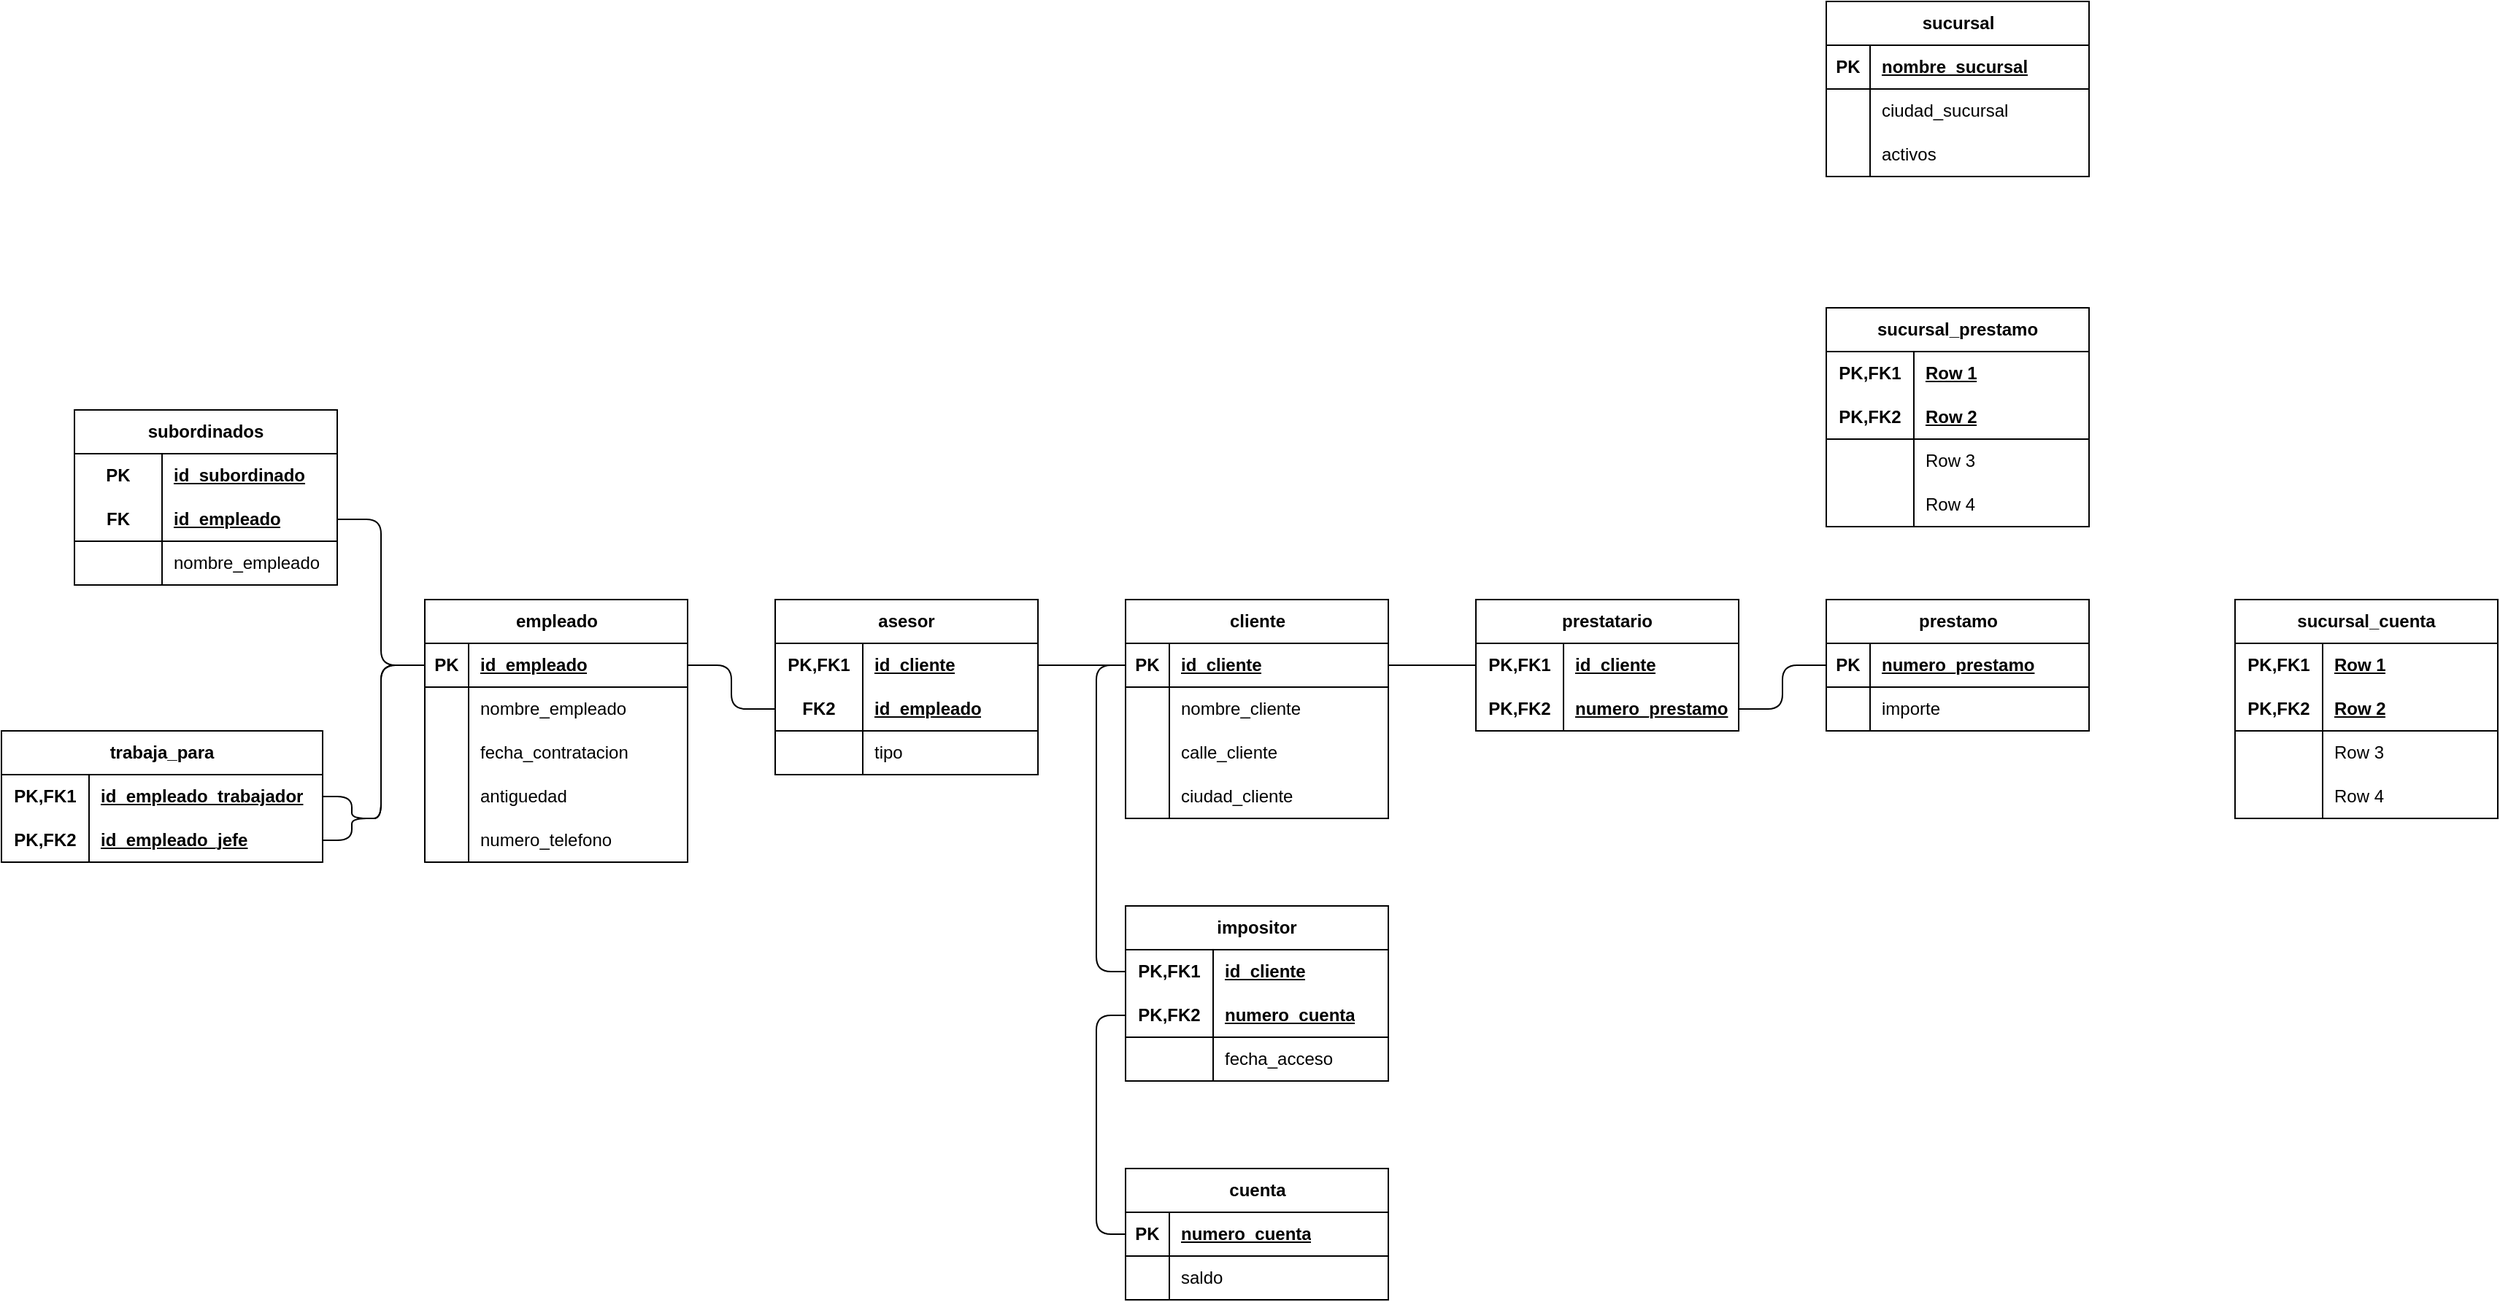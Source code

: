 <mxfile version="24.6.4" type="github">
  <diagram name="Page-1" id="PwkVuGm8XhXzM4n0Y1nv">
    <mxGraphModel dx="1780" dy="1644" grid="1" gridSize="10" guides="1" tooltips="1" connect="1" arrows="1" fold="1" page="1" pageScale="1" pageWidth="850" pageHeight="1100" math="0" shadow="0">
      <root>
        <mxCell id="0" />
        <mxCell id="1" parent="0" />
        <mxCell id="ovVoZ49HgOf7FlBFa15o-1" value="cliente" style="shape=table;startSize=30;container=1;collapsible=1;childLayout=tableLayout;fixedRows=1;rowLines=0;fontStyle=1;align=center;resizeLast=1;html=1;" vertex="1" parent="1">
          <mxGeometry x="170" y="200" width="180" height="150" as="geometry" />
        </mxCell>
        <mxCell id="ovVoZ49HgOf7FlBFa15o-2" value="" style="shape=tableRow;horizontal=0;startSize=0;swimlaneHead=0;swimlaneBody=0;fillColor=none;collapsible=0;dropTarget=0;points=[[0,0.5],[1,0.5]];portConstraint=eastwest;top=0;left=0;right=0;bottom=1;" vertex="1" parent="ovVoZ49HgOf7FlBFa15o-1">
          <mxGeometry y="30" width="180" height="30" as="geometry" />
        </mxCell>
        <mxCell id="ovVoZ49HgOf7FlBFa15o-3" value="PK" style="shape=partialRectangle;connectable=0;fillColor=none;top=0;left=0;bottom=0;right=0;fontStyle=1;overflow=hidden;whiteSpace=wrap;html=1;" vertex="1" parent="ovVoZ49HgOf7FlBFa15o-2">
          <mxGeometry width="30" height="30" as="geometry">
            <mxRectangle width="30" height="30" as="alternateBounds" />
          </mxGeometry>
        </mxCell>
        <mxCell id="ovVoZ49HgOf7FlBFa15o-4" value="id_cliente" style="shape=partialRectangle;connectable=0;fillColor=none;top=0;left=0;bottom=0;right=0;align=left;spacingLeft=6;fontStyle=5;overflow=hidden;whiteSpace=wrap;html=1;" vertex="1" parent="ovVoZ49HgOf7FlBFa15o-2">
          <mxGeometry x="30" width="150" height="30" as="geometry">
            <mxRectangle width="150" height="30" as="alternateBounds" />
          </mxGeometry>
        </mxCell>
        <mxCell id="ovVoZ49HgOf7FlBFa15o-5" value="" style="shape=tableRow;horizontal=0;startSize=0;swimlaneHead=0;swimlaneBody=0;fillColor=none;collapsible=0;dropTarget=0;points=[[0,0.5],[1,0.5]];portConstraint=eastwest;top=0;left=0;right=0;bottom=0;" vertex="1" parent="ovVoZ49HgOf7FlBFa15o-1">
          <mxGeometry y="60" width="180" height="30" as="geometry" />
        </mxCell>
        <mxCell id="ovVoZ49HgOf7FlBFa15o-6" value="" style="shape=partialRectangle;connectable=0;fillColor=none;top=0;left=0;bottom=0;right=0;editable=1;overflow=hidden;whiteSpace=wrap;html=1;" vertex="1" parent="ovVoZ49HgOf7FlBFa15o-5">
          <mxGeometry width="30" height="30" as="geometry">
            <mxRectangle width="30" height="30" as="alternateBounds" />
          </mxGeometry>
        </mxCell>
        <mxCell id="ovVoZ49HgOf7FlBFa15o-7" value="nombre_cliente" style="shape=partialRectangle;connectable=0;fillColor=none;top=0;left=0;bottom=0;right=0;align=left;spacingLeft=6;overflow=hidden;whiteSpace=wrap;html=1;" vertex="1" parent="ovVoZ49HgOf7FlBFa15o-5">
          <mxGeometry x="30" width="150" height="30" as="geometry">
            <mxRectangle width="150" height="30" as="alternateBounds" />
          </mxGeometry>
        </mxCell>
        <mxCell id="ovVoZ49HgOf7FlBFa15o-8" value="" style="shape=tableRow;horizontal=0;startSize=0;swimlaneHead=0;swimlaneBody=0;fillColor=none;collapsible=0;dropTarget=0;points=[[0,0.5],[1,0.5]];portConstraint=eastwest;top=0;left=0;right=0;bottom=0;" vertex="1" parent="ovVoZ49HgOf7FlBFa15o-1">
          <mxGeometry y="90" width="180" height="30" as="geometry" />
        </mxCell>
        <mxCell id="ovVoZ49HgOf7FlBFa15o-9" value="" style="shape=partialRectangle;connectable=0;fillColor=none;top=0;left=0;bottom=0;right=0;editable=1;overflow=hidden;whiteSpace=wrap;html=1;" vertex="1" parent="ovVoZ49HgOf7FlBFa15o-8">
          <mxGeometry width="30" height="30" as="geometry">
            <mxRectangle width="30" height="30" as="alternateBounds" />
          </mxGeometry>
        </mxCell>
        <mxCell id="ovVoZ49HgOf7FlBFa15o-10" value="calle_cliente" style="shape=partialRectangle;connectable=0;fillColor=none;top=0;left=0;bottom=0;right=0;align=left;spacingLeft=6;overflow=hidden;whiteSpace=wrap;html=1;" vertex="1" parent="ovVoZ49HgOf7FlBFa15o-8">
          <mxGeometry x="30" width="150" height="30" as="geometry">
            <mxRectangle width="150" height="30" as="alternateBounds" />
          </mxGeometry>
        </mxCell>
        <mxCell id="ovVoZ49HgOf7FlBFa15o-11" value="" style="shape=tableRow;horizontal=0;startSize=0;swimlaneHead=0;swimlaneBody=0;fillColor=none;collapsible=0;dropTarget=0;points=[[0,0.5],[1,0.5]];portConstraint=eastwest;top=0;left=0;right=0;bottom=0;" vertex="1" parent="ovVoZ49HgOf7FlBFa15o-1">
          <mxGeometry y="120" width="180" height="30" as="geometry" />
        </mxCell>
        <mxCell id="ovVoZ49HgOf7FlBFa15o-12" value="" style="shape=partialRectangle;connectable=0;fillColor=none;top=0;left=0;bottom=0;right=0;editable=1;overflow=hidden;whiteSpace=wrap;html=1;" vertex="1" parent="ovVoZ49HgOf7FlBFa15o-11">
          <mxGeometry width="30" height="30" as="geometry">
            <mxRectangle width="30" height="30" as="alternateBounds" />
          </mxGeometry>
        </mxCell>
        <mxCell id="ovVoZ49HgOf7FlBFa15o-13" value="ciudad_cliente" style="shape=partialRectangle;connectable=0;fillColor=none;top=0;left=0;bottom=0;right=0;align=left;spacingLeft=6;overflow=hidden;whiteSpace=wrap;html=1;" vertex="1" parent="ovVoZ49HgOf7FlBFa15o-11">
          <mxGeometry x="30" width="150" height="30" as="geometry">
            <mxRectangle width="150" height="30" as="alternateBounds" />
          </mxGeometry>
        </mxCell>
        <mxCell id="ovVoZ49HgOf7FlBFa15o-14" value="prestamo" style="shape=table;startSize=30;container=1;collapsible=1;childLayout=tableLayout;fixedRows=1;rowLines=0;fontStyle=1;align=center;resizeLast=1;html=1;" vertex="1" parent="1">
          <mxGeometry x="650" y="200" width="180" height="90" as="geometry" />
        </mxCell>
        <mxCell id="ovVoZ49HgOf7FlBFa15o-15" value="" style="shape=tableRow;horizontal=0;startSize=0;swimlaneHead=0;swimlaneBody=0;fillColor=none;collapsible=0;dropTarget=0;points=[[0,0.5],[1,0.5]];portConstraint=eastwest;top=0;left=0;right=0;bottom=1;" vertex="1" parent="ovVoZ49HgOf7FlBFa15o-14">
          <mxGeometry y="30" width="180" height="30" as="geometry" />
        </mxCell>
        <mxCell id="ovVoZ49HgOf7FlBFa15o-16" value="PK" style="shape=partialRectangle;connectable=0;fillColor=none;top=0;left=0;bottom=0;right=0;fontStyle=1;overflow=hidden;whiteSpace=wrap;html=1;" vertex="1" parent="ovVoZ49HgOf7FlBFa15o-15">
          <mxGeometry width="30" height="30" as="geometry">
            <mxRectangle width="30" height="30" as="alternateBounds" />
          </mxGeometry>
        </mxCell>
        <mxCell id="ovVoZ49HgOf7FlBFa15o-17" value="numero_prestamo" style="shape=partialRectangle;connectable=0;fillColor=none;top=0;left=0;bottom=0;right=0;align=left;spacingLeft=6;fontStyle=5;overflow=hidden;whiteSpace=wrap;html=1;" vertex="1" parent="ovVoZ49HgOf7FlBFa15o-15">
          <mxGeometry x="30" width="150" height="30" as="geometry">
            <mxRectangle width="150" height="30" as="alternateBounds" />
          </mxGeometry>
        </mxCell>
        <mxCell id="ovVoZ49HgOf7FlBFa15o-18" value="" style="shape=tableRow;horizontal=0;startSize=0;swimlaneHead=0;swimlaneBody=0;fillColor=none;collapsible=0;dropTarget=0;points=[[0,0.5],[1,0.5]];portConstraint=eastwest;top=0;left=0;right=0;bottom=0;" vertex="1" parent="ovVoZ49HgOf7FlBFa15o-14">
          <mxGeometry y="60" width="180" height="30" as="geometry" />
        </mxCell>
        <mxCell id="ovVoZ49HgOf7FlBFa15o-19" value="" style="shape=partialRectangle;connectable=0;fillColor=none;top=0;left=0;bottom=0;right=0;editable=1;overflow=hidden;whiteSpace=wrap;html=1;" vertex="1" parent="ovVoZ49HgOf7FlBFa15o-18">
          <mxGeometry width="30" height="30" as="geometry">
            <mxRectangle width="30" height="30" as="alternateBounds" />
          </mxGeometry>
        </mxCell>
        <mxCell id="ovVoZ49HgOf7FlBFa15o-20" value="importe" style="shape=partialRectangle;connectable=0;fillColor=none;top=0;left=0;bottom=0;right=0;align=left;spacingLeft=6;overflow=hidden;whiteSpace=wrap;html=1;" vertex="1" parent="ovVoZ49HgOf7FlBFa15o-18">
          <mxGeometry x="30" width="150" height="30" as="geometry">
            <mxRectangle width="150" height="30" as="alternateBounds" />
          </mxGeometry>
        </mxCell>
        <mxCell id="ovVoZ49HgOf7FlBFa15o-27" value="prestatario" style="shape=table;startSize=30;container=1;collapsible=1;childLayout=tableLayout;fixedRows=1;rowLines=0;fontStyle=1;align=center;resizeLast=1;html=1;whiteSpace=wrap;" vertex="1" parent="1">
          <mxGeometry x="410" y="200" width="180" height="90" as="geometry">
            <mxRectangle x="410" y="200" width="100" height="30" as="alternateBounds" />
          </mxGeometry>
        </mxCell>
        <mxCell id="ovVoZ49HgOf7FlBFa15o-28" value="" style="shape=tableRow;horizontal=0;startSize=0;swimlaneHead=0;swimlaneBody=0;fillColor=none;collapsible=0;dropTarget=0;points=[[0,0.5],[1,0.5]];portConstraint=eastwest;top=0;left=0;right=0;bottom=0;html=1;" vertex="1" parent="ovVoZ49HgOf7FlBFa15o-27">
          <mxGeometry y="30" width="180" height="30" as="geometry" />
        </mxCell>
        <mxCell id="ovVoZ49HgOf7FlBFa15o-29" value="PK,FK1" style="shape=partialRectangle;connectable=0;fillColor=none;top=0;left=0;bottom=0;right=0;fontStyle=1;overflow=hidden;html=1;whiteSpace=wrap;" vertex="1" parent="ovVoZ49HgOf7FlBFa15o-28">
          <mxGeometry width="60" height="30" as="geometry">
            <mxRectangle width="60" height="30" as="alternateBounds" />
          </mxGeometry>
        </mxCell>
        <mxCell id="ovVoZ49HgOf7FlBFa15o-30" value="id_cliente" style="shape=partialRectangle;connectable=0;fillColor=none;top=0;left=0;bottom=0;right=0;align=left;spacingLeft=6;fontStyle=5;overflow=hidden;html=1;whiteSpace=wrap;" vertex="1" parent="ovVoZ49HgOf7FlBFa15o-28">
          <mxGeometry x="60" width="120" height="30" as="geometry">
            <mxRectangle width="120" height="30" as="alternateBounds" />
          </mxGeometry>
        </mxCell>
        <mxCell id="ovVoZ49HgOf7FlBFa15o-31" value="" style="shape=tableRow;horizontal=0;startSize=0;swimlaneHead=0;swimlaneBody=0;fillColor=none;collapsible=0;dropTarget=0;points=[[0,0.5],[1,0.5]];portConstraint=eastwest;top=0;left=0;right=0;bottom=1;html=1;" vertex="1" parent="ovVoZ49HgOf7FlBFa15o-27">
          <mxGeometry y="60" width="180" height="30" as="geometry" />
        </mxCell>
        <mxCell id="ovVoZ49HgOf7FlBFa15o-32" value="PK,FK2" style="shape=partialRectangle;connectable=0;fillColor=none;top=0;left=0;bottom=0;right=0;fontStyle=1;overflow=hidden;html=1;whiteSpace=wrap;" vertex="1" parent="ovVoZ49HgOf7FlBFa15o-31">
          <mxGeometry width="60" height="30" as="geometry">
            <mxRectangle width="60" height="30" as="alternateBounds" />
          </mxGeometry>
        </mxCell>
        <mxCell id="ovVoZ49HgOf7FlBFa15o-33" value="numero_prestamo" style="shape=partialRectangle;connectable=0;fillColor=none;top=0;left=0;bottom=0;right=0;align=left;spacingLeft=6;fontStyle=5;overflow=hidden;html=1;whiteSpace=wrap;" vertex="1" parent="ovVoZ49HgOf7FlBFa15o-31">
          <mxGeometry x="60" width="120" height="30" as="geometry">
            <mxRectangle width="120" height="30" as="alternateBounds" />
          </mxGeometry>
        </mxCell>
        <mxCell id="ovVoZ49HgOf7FlBFa15o-53" value="asesor" style="shape=table;startSize=30;container=1;collapsible=1;childLayout=tableLayout;fixedRows=1;rowLines=0;fontStyle=1;align=center;resizeLast=1;html=1;whiteSpace=wrap;" vertex="1" parent="1">
          <mxGeometry x="-70" y="200" width="180" height="120" as="geometry">
            <mxRectangle x="-70" y="200" width="130" height="30" as="alternateBounds" />
          </mxGeometry>
        </mxCell>
        <mxCell id="ovVoZ49HgOf7FlBFa15o-54" value="" style="shape=tableRow;horizontal=0;startSize=0;swimlaneHead=0;swimlaneBody=0;fillColor=none;collapsible=0;dropTarget=0;points=[[0,0.5],[1,0.5]];portConstraint=eastwest;top=0;left=0;right=0;bottom=0;html=1;" vertex="1" parent="ovVoZ49HgOf7FlBFa15o-53">
          <mxGeometry y="30" width="180" height="30" as="geometry" />
        </mxCell>
        <mxCell id="ovVoZ49HgOf7FlBFa15o-55" value="PK,FK1" style="shape=partialRectangle;connectable=0;fillColor=none;top=0;left=0;bottom=0;right=0;fontStyle=1;overflow=hidden;html=1;whiteSpace=wrap;" vertex="1" parent="ovVoZ49HgOf7FlBFa15o-54">
          <mxGeometry width="60" height="30" as="geometry">
            <mxRectangle width="60" height="30" as="alternateBounds" />
          </mxGeometry>
        </mxCell>
        <mxCell id="ovVoZ49HgOf7FlBFa15o-56" value="id_cliente" style="shape=partialRectangle;connectable=0;fillColor=none;top=0;left=0;bottom=0;right=0;align=left;spacingLeft=6;fontStyle=5;overflow=hidden;html=1;whiteSpace=wrap;" vertex="1" parent="ovVoZ49HgOf7FlBFa15o-54">
          <mxGeometry x="60" width="120" height="30" as="geometry">
            <mxRectangle width="120" height="30" as="alternateBounds" />
          </mxGeometry>
        </mxCell>
        <mxCell id="ovVoZ49HgOf7FlBFa15o-57" value="" style="shape=tableRow;horizontal=0;startSize=0;swimlaneHead=0;swimlaneBody=0;fillColor=none;collapsible=0;dropTarget=0;points=[[0,0.5],[1,0.5]];portConstraint=eastwest;top=0;left=0;right=0;bottom=1;html=1;" vertex="1" parent="ovVoZ49HgOf7FlBFa15o-53">
          <mxGeometry y="60" width="180" height="30" as="geometry" />
        </mxCell>
        <mxCell id="ovVoZ49HgOf7FlBFa15o-58" value="FK2" style="shape=partialRectangle;connectable=0;fillColor=none;top=0;left=0;bottom=0;right=0;fontStyle=1;overflow=hidden;html=1;whiteSpace=wrap;" vertex="1" parent="ovVoZ49HgOf7FlBFa15o-57">
          <mxGeometry width="60" height="30" as="geometry">
            <mxRectangle width="60" height="30" as="alternateBounds" />
          </mxGeometry>
        </mxCell>
        <mxCell id="ovVoZ49HgOf7FlBFa15o-59" value="id_empleado" style="shape=partialRectangle;connectable=0;fillColor=none;top=0;left=0;bottom=0;right=0;align=left;spacingLeft=6;fontStyle=5;overflow=hidden;html=1;whiteSpace=wrap;" vertex="1" parent="ovVoZ49HgOf7FlBFa15o-57">
          <mxGeometry x="60" width="120" height="30" as="geometry">
            <mxRectangle width="120" height="30" as="alternateBounds" />
          </mxGeometry>
        </mxCell>
        <mxCell id="ovVoZ49HgOf7FlBFa15o-60" value="" style="shape=tableRow;horizontal=0;startSize=0;swimlaneHead=0;swimlaneBody=0;fillColor=none;collapsible=0;dropTarget=0;points=[[0,0.5],[1,0.5]];portConstraint=eastwest;top=0;left=0;right=0;bottom=0;html=1;" vertex="1" parent="ovVoZ49HgOf7FlBFa15o-53">
          <mxGeometry y="90" width="180" height="30" as="geometry" />
        </mxCell>
        <mxCell id="ovVoZ49HgOf7FlBFa15o-61" value="" style="shape=partialRectangle;connectable=0;fillColor=none;top=0;left=0;bottom=0;right=0;editable=1;overflow=hidden;html=1;whiteSpace=wrap;" vertex="1" parent="ovVoZ49HgOf7FlBFa15o-60">
          <mxGeometry width="60" height="30" as="geometry">
            <mxRectangle width="60" height="30" as="alternateBounds" />
          </mxGeometry>
        </mxCell>
        <mxCell id="ovVoZ49HgOf7FlBFa15o-62" value="tipo" style="shape=partialRectangle;connectable=0;fillColor=none;top=0;left=0;bottom=0;right=0;align=left;spacingLeft=6;overflow=hidden;html=1;whiteSpace=wrap;" vertex="1" parent="ovVoZ49HgOf7FlBFa15o-60">
          <mxGeometry x="60" width="120" height="30" as="geometry">
            <mxRectangle width="120" height="30" as="alternateBounds" />
          </mxGeometry>
        </mxCell>
        <mxCell id="ovVoZ49HgOf7FlBFa15o-66" value="empleado" style="shape=table;startSize=30;container=1;collapsible=1;childLayout=tableLayout;fixedRows=1;rowLines=0;fontStyle=1;align=center;resizeLast=1;html=1;" vertex="1" parent="1">
          <mxGeometry x="-310" y="200" width="180" height="180" as="geometry" />
        </mxCell>
        <mxCell id="ovVoZ49HgOf7FlBFa15o-67" value="" style="shape=tableRow;horizontal=0;startSize=0;swimlaneHead=0;swimlaneBody=0;fillColor=none;collapsible=0;dropTarget=0;points=[[0,0.5],[1,0.5]];portConstraint=eastwest;top=0;left=0;right=0;bottom=1;" vertex="1" parent="ovVoZ49HgOf7FlBFa15o-66">
          <mxGeometry y="30" width="180" height="30" as="geometry" />
        </mxCell>
        <mxCell id="ovVoZ49HgOf7FlBFa15o-68" value="PK" style="shape=partialRectangle;connectable=0;fillColor=none;top=0;left=0;bottom=0;right=0;fontStyle=1;overflow=hidden;whiteSpace=wrap;html=1;" vertex="1" parent="ovVoZ49HgOf7FlBFa15o-67">
          <mxGeometry width="30" height="30" as="geometry">
            <mxRectangle width="30" height="30" as="alternateBounds" />
          </mxGeometry>
        </mxCell>
        <mxCell id="ovVoZ49HgOf7FlBFa15o-69" value="id_empleado" style="shape=partialRectangle;connectable=0;fillColor=none;top=0;left=0;bottom=0;right=0;align=left;spacingLeft=6;fontStyle=5;overflow=hidden;whiteSpace=wrap;html=1;" vertex="1" parent="ovVoZ49HgOf7FlBFa15o-67">
          <mxGeometry x="30" width="150" height="30" as="geometry">
            <mxRectangle width="150" height="30" as="alternateBounds" />
          </mxGeometry>
        </mxCell>
        <mxCell id="ovVoZ49HgOf7FlBFa15o-70" value="" style="shape=tableRow;horizontal=0;startSize=0;swimlaneHead=0;swimlaneBody=0;fillColor=none;collapsible=0;dropTarget=0;points=[[0,0.5],[1,0.5]];portConstraint=eastwest;top=0;left=0;right=0;bottom=0;" vertex="1" parent="ovVoZ49HgOf7FlBFa15o-66">
          <mxGeometry y="60" width="180" height="30" as="geometry" />
        </mxCell>
        <mxCell id="ovVoZ49HgOf7FlBFa15o-71" value="" style="shape=partialRectangle;connectable=0;fillColor=none;top=0;left=0;bottom=0;right=0;editable=1;overflow=hidden;whiteSpace=wrap;html=1;" vertex="1" parent="ovVoZ49HgOf7FlBFa15o-70">
          <mxGeometry width="30" height="30" as="geometry">
            <mxRectangle width="30" height="30" as="alternateBounds" />
          </mxGeometry>
        </mxCell>
        <mxCell id="ovVoZ49HgOf7FlBFa15o-72" value="nombre_empleado" style="shape=partialRectangle;connectable=0;fillColor=none;top=0;left=0;bottom=0;right=0;align=left;spacingLeft=6;overflow=hidden;whiteSpace=wrap;html=1;" vertex="1" parent="ovVoZ49HgOf7FlBFa15o-70">
          <mxGeometry x="30" width="150" height="30" as="geometry">
            <mxRectangle width="150" height="30" as="alternateBounds" />
          </mxGeometry>
        </mxCell>
        <mxCell id="ovVoZ49HgOf7FlBFa15o-73" value="" style="shape=tableRow;horizontal=0;startSize=0;swimlaneHead=0;swimlaneBody=0;fillColor=none;collapsible=0;dropTarget=0;points=[[0,0.5],[1,0.5]];portConstraint=eastwest;top=0;left=0;right=0;bottom=0;" vertex="1" parent="ovVoZ49HgOf7FlBFa15o-66">
          <mxGeometry y="90" width="180" height="30" as="geometry" />
        </mxCell>
        <mxCell id="ovVoZ49HgOf7FlBFa15o-74" value="" style="shape=partialRectangle;connectable=0;fillColor=none;top=0;left=0;bottom=0;right=0;editable=1;overflow=hidden;whiteSpace=wrap;html=1;" vertex="1" parent="ovVoZ49HgOf7FlBFa15o-73">
          <mxGeometry width="30" height="30" as="geometry">
            <mxRectangle width="30" height="30" as="alternateBounds" />
          </mxGeometry>
        </mxCell>
        <mxCell id="ovVoZ49HgOf7FlBFa15o-75" value="fecha_contratacion" style="shape=partialRectangle;connectable=0;fillColor=none;top=0;left=0;bottom=0;right=0;align=left;spacingLeft=6;overflow=hidden;whiteSpace=wrap;html=1;" vertex="1" parent="ovVoZ49HgOf7FlBFa15o-73">
          <mxGeometry x="30" width="150" height="30" as="geometry">
            <mxRectangle width="150" height="30" as="alternateBounds" />
          </mxGeometry>
        </mxCell>
        <mxCell id="ovVoZ49HgOf7FlBFa15o-76" value="" style="shape=tableRow;horizontal=0;startSize=0;swimlaneHead=0;swimlaneBody=0;fillColor=none;collapsible=0;dropTarget=0;points=[[0,0.5],[1,0.5]];portConstraint=eastwest;top=0;left=0;right=0;bottom=0;" vertex="1" parent="ovVoZ49HgOf7FlBFa15o-66">
          <mxGeometry y="120" width="180" height="30" as="geometry" />
        </mxCell>
        <mxCell id="ovVoZ49HgOf7FlBFa15o-77" value="" style="shape=partialRectangle;connectable=0;fillColor=none;top=0;left=0;bottom=0;right=0;editable=1;overflow=hidden;whiteSpace=wrap;html=1;" vertex="1" parent="ovVoZ49HgOf7FlBFa15o-76">
          <mxGeometry width="30" height="30" as="geometry">
            <mxRectangle width="30" height="30" as="alternateBounds" />
          </mxGeometry>
        </mxCell>
        <mxCell id="ovVoZ49HgOf7FlBFa15o-78" value="antiguedad" style="shape=partialRectangle;connectable=0;fillColor=none;top=0;left=0;bottom=0;right=0;align=left;spacingLeft=6;overflow=hidden;whiteSpace=wrap;html=1;" vertex="1" parent="ovVoZ49HgOf7FlBFa15o-76">
          <mxGeometry x="30" width="150" height="30" as="geometry">
            <mxRectangle width="150" height="30" as="alternateBounds" />
          </mxGeometry>
        </mxCell>
        <mxCell id="ovVoZ49HgOf7FlBFa15o-225" value="" style="shape=tableRow;horizontal=0;startSize=0;swimlaneHead=0;swimlaneBody=0;fillColor=none;collapsible=0;dropTarget=0;points=[[0,0.5],[1,0.5]];portConstraint=eastwest;top=0;left=0;right=0;bottom=0;" vertex="1" parent="ovVoZ49HgOf7FlBFa15o-66">
          <mxGeometry y="150" width="180" height="30" as="geometry" />
        </mxCell>
        <mxCell id="ovVoZ49HgOf7FlBFa15o-226" value="" style="shape=partialRectangle;connectable=0;fillColor=none;top=0;left=0;bottom=0;right=0;editable=1;overflow=hidden;whiteSpace=wrap;html=1;" vertex="1" parent="ovVoZ49HgOf7FlBFa15o-225">
          <mxGeometry width="30" height="30" as="geometry">
            <mxRectangle width="30" height="30" as="alternateBounds" />
          </mxGeometry>
        </mxCell>
        <mxCell id="ovVoZ49HgOf7FlBFa15o-227" value="numero_telefono" style="shape=partialRectangle;connectable=0;fillColor=none;top=0;left=0;bottom=0;right=0;align=left;spacingLeft=6;overflow=hidden;whiteSpace=wrap;html=1;" vertex="1" parent="ovVoZ49HgOf7FlBFa15o-225">
          <mxGeometry x="30" width="150" height="30" as="geometry">
            <mxRectangle width="150" height="30" as="alternateBounds" />
          </mxGeometry>
        </mxCell>
        <mxCell id="ovVoZ49HgOf7FlBFa15o-79" value="impositor" style="shape=table;startSize=30;container=1;collapsible=1;childLayout=tableLayout;fixedRows=1;rowLines=0;fontStyle=1;align=center;resizeLast=1;html=1;whiteSpace=wrap;" vertex="1" parent="1">
          <mxGeometry x="170" y="410" width="180" height="120" as="geometry">
            <mxRectangle x="170" y="410" width="90" height="30" as="alternateBounds" />
          </mxGeometry>
        </mxCell>
        <mxCell id="ovVoZ49HgOf7FlBFa15o-80" value="" style="shape=tableRow;horizontal=0;startSize=0;swimlaneHead=0;swimlaneBody=0;fillColor=none;collapsible=0;dropTarget=0;points=[[0,0.5],[1,0.5]];portConstraint=eastwest;top=0;left=0;right=0;bottom=0;html=1;" vertex="1" parent="ovVoZ49HgOf7FlBFa15o-79">
          <mxGeometry y="30" width="180" height="30" as="geometry" />
        </mxCell>
        <mxCell id="ovVoZ49HgOf7FlBFa15o-81" value="PK,FK1" style="shape=partialRectangle;connectable=0;fillColor=none;top=0;left=0;bottom=0;right=0;fontStyle=1;overflow=hidden;html=1;whiteSpace=wrap;" vertex="1" parent="ovVoZ49HgOf7FlBFa15o-80">
          <mxGeometry width="60" height="30" as="geometry">
            <mxRectangle width="60" height="30" as="alternateBounds" />
          </mxGeometry>
        </mxCell>
        <mxCell id="ovVoZ49HgOf7FlBFa15o-82" value="id_cliente" style="shape=partialRectangle;connectable=0;fillColor=none;top=0;left=0;bottom=0;right=0;align=left;spacingLeft=6;fontStyle=5;overflow=hidden;html=1;whiteSpace=wrap;" vertex="1" parent="ovVoZ49HgOf7FlBFa15o-80">
          <mxGeometry x="60" width="120" height="30" as="geometry">
            <mxRectangle width="120" height="30" as="alternateBounds" />
          </mxGeometry>
        </mxCell>
        <mxCell id="ovVoZ49HgOf7FlBFa15o-83" value="" style="shape=tableRow;horizontal=0;startSize=0;swimlaneHead=0;swimlaneBody=0;fillColor=none;collapsible=0;dropTarget=0;points=[[0,0.5],[1,0.5]];portConstraint=eastwest;top=0;left=0;right=0;bottom=1;html=1;" vertex="1" parent="ovVoZ49HgOf7FlBFa15o-79">
          <mxGeometry y="60" width="180" height="30" as="geometry" />
        </mxCell>
        <mxCell id="ovVoZ49HgOf7FlBFa15o-84" value="PK,FK2" style="shape=partialRectangle;connectable=0;fillColor=none;top=0;left=0;bottom=0;right=0;fontStyle=1;overflow=hidden;html=1;whiteSpace=wrap;" vertex="1" parent="ovVoZ49HgOf7FlBFa15o-83">
          <mxGeometry width="60" height="30" as="geometry">
            <mxRectangle width="60" height="30" as="alternateBounds" />
          </mxGeometry>
        </mxCell>
        <mxCell id="ovVoZ49HgOf7FlBFa15o-85" value="numero_cuenta" style="shape=partialRectangle;connectable=0;fillColor=none;top=0;left=0;bottom=0;right=0;align=left;spacingLeft=6;fontStyle=5;overflow=hidden;html=1;whiteSpace=wrap;" vertex="1" parent="ovVoZ49HgOf7FlBFa15o-83">
          <mxGeometry x="60" width="120" height="30" as="geometry">
            <mxRectangle width="120" height="30" as="alternateBounds" />
          </mxGeometry>
        </mxCell>
        <mxCell id="ovVoZ49HgOf7FlBFa15o-86" value="" style="shape=tableRow;horizontal=0;startSize=0;swimlaneHead=0;swimlaneBody=0;fillColor=none;collapsible=0;dropTarget=0;points=[[0,0.5],[1,0.5]];portConstraint=eastwest;top=0;left=0;right=0;bottom=0;html=1;" vertex="1" parent="ovVoZ49HgOf7FlBFa15o-79">
          <mxGeometry y="90" width="180" height="30" as="geometry" />
        </mxCell>
        <mxCell id="ovVoZ49HgOf7FlBFa15o-87" value="" style="shape=partialRectangle;connectable=0;fillColor=none;top=0;left=0;bottom=0;right=0;editable=1;overflow=hidden;html=1;whiteSpace=wrap;" vertex="1" parent="ovVoZ49HgOf7FlBFa15o-86">
          <mxGeometry width="60" height="30" as="geometry">
            <mxRectangle width="60" height="30" as="alternateBounds" />
          </mxGeometry>
        </mxCell>
        <mxCell id="ovVoZ49HgOf7FlBFa15o-88" value="fecha_acceso" style="shape=partialRectangle;connectable=0;fillColor=none;top=0;left=0;bottom=0;right=0;align=left;spacingLeft=6;overflow=hidden;html=1;whiteSpace=wrap;" vertex="1" parent="ovVoZ49HgOf7FlBFa15o-86">
          <mxGeometry x="60" width="120" height="30" as="geometry">
            <mxRectangle width="120" height="30" as="alternateBounds" />
          </mxGeometry>
        </mxCell>
        <mxCell id="ovVoZ49HgOf7FlBFa15o-92" value="cuenta" style="shape=table;startSize=30;container=1;collapsible=1;childLayout=tableLayout;fixedRows=1;rowLines=0;fontStyle=1;align=center;resizeLast=1;html=1;" vertex="1" parent="1">
          <mxGeometry x="170" y="590" width="180" height="90" as="geometry" />
        </mxCell>
        <mxCell id="ovVoZ49HgOf7FlBFa15o-93" value="" style="shape=tableRow;horizontal=0;startSize=0;swimlaneHead=0;swimlaneBody=0;fillColor=none;collapsible=0;dropTarget=0;points=[[0,0.5],[1,0.5]];portConstraint=eastwest;top=0;left=0;right=0;bottom=1;" vertex="1" parent="ovVoZ49HgOf7FlBFa15o-92">
          <mxGeometry y="30" width="180" height="30" as="geometry" />
        </mxCell>
        <mxCell id="ovVoZ49HgOf7FlBFa15o-94" value="PK" style="shape=partialRectangle;connectable=0;fillColor=none;top=0;left=0;bottom=0;right=0;fontStyle=1;overflow=hidden;whiteSpace=wrap;html=1;" vertex="1" parent="ovVoZ49HgOf7FlBFa15o-93">
          <mxGeometry width="30" height="30" as="geometry">
            <mxRectangle width="30" height="30" as="alternateBounds" />
          </mxGeometry>
        </mxCell>
        <mxCell id="ovVoZ49HgOf7FlBFa15o-95" value="numero_cuenta" style="shape=partialRectangle;connectable=0;fillColor=none;top=0;left=0;bottom=0;right=0;align=left;spacingLeft=6;fontStyle=5;overflow=hidden;whiteSpace=wrap;html=1;" vertex="1" parent="ovVoZ49HgOf7FlBFa15o-93">
          <mxGeometry x="30" width="150" height="30" as="geometry">
            <mxRectangle width="150" height="30" as="alternateBounds" />
          </mxGeometry>
        </mxCell>
        <mxCell id="ovVoZ49HgOf7FlBFa15o-96" value="" style="shape=tableRow;horizontal=0;startSize=0;swimlaneHead=0;swimlaneBody=0;fillColor=none;collapsible=0;dropTarget=0;points=[[0,0.5],[1,0.5]];portConstraint=eastwest;top=0;left=0;right=0;bottom=0;" vertex="1" parent="ovVoZ49HgOf7FlBFa15o-92">
          <mxGeometry y="60" width="180" height="30" as="geometry" />
        </mxCell>
        <mxCell id="ovVoZ49HgOf7FlBFa15o-97" value="" style="shape=partialRectangle;connectable=0;fillColor=none;top=0;left=0;bottom=0;right=0;editable=1;overflow=hidden;whiteSpace=wrap;html=1;" vertex="1" parent="ovVoZ49HgOf7FlBFa15o-96">
          <mxGeometry width="30" height="30" as="geometry">
            <mxRectangle width="30" height="30" as="alternateBounds" />
          </mxGeometry>
        </mxCell>
        <mxCell id="ovVoZ49HgOf7FlBFa15o-98" value="saldo" style="shape=partialRectangle;connectable=0;fillColor=none;top=0;left=0;bottom=0;right=0;align=left;spacingLeft=6;overflow=hidden;whiteSpace=wrap;html=1;" vertex="1" parent="ovVoZ49HgOf7FlBFa15o-96">
          <mxGeometry x="30" width="150" height="30" as="geometry">
            <mxRectangle width="150" height="30" as="alternateBounds" />
          </mxGeometry>
        </mxCell>
        <mxCell id="ovVoZ49HgOf7FlBFa15o-105" value="sucursal" style="shape=table;startSize=30;container=1;collapsible=1;childLayout=tableLayout;fixedRows=1;rowLines=0;fontStyle=1;align=center;resizeLast=1;html=1;" vertex="1" parent="1">
          <mxGeometry x="650" y="-210" width="180" height="120" as="geometry" />
        </mxCell>
        <mxCell id="ovVoZ49HgOf7FlBFa15o-106" value="" style="shape=tableRow;horizontal=0;startSize=0;swimlaneHead=0;swimlaneBody=0;fillColor=none;collapsible=0;dropTarget=0;points=[[0,0.5],[1,0.5]];portConstraint=eastwest;top=0;left=0;right=0;bottom=1;" vertex="1" parent="ovVoZ49HgOf7FlBFa15o-105">
          <mxGeometry y="30" width="180" height="30" as="geometry" />
        </mxCell>
        <mxCell id="ovVoZ49HgOf7FlBFa15o-107" value="PK" style="shape=partialRectangle;connectable=0;fillColor=none;top=0;left=0;bottom=0;right=0;fontStyle=1;overflow=hidden;whiteSpace=wrap;html=1;" vertex="1" parent="ovVoZ49HgOf7FlBFa15o-106">
          <mxGeometry width="30" height="30" as="geometry">
            <mxRectangle width="30" height="30" as="alternateBounds" />
          </mxGeometry>
        </mxCell>
        <mxCell id="ovVoZ49HgOf7FlBFa15o-108" value="nombre_sucursal" style="shape=partialRectangle;connectable=0;fillColor=none;top=0;left=0;bottom=0;right=0;align=left;spacingLeft=6;fontStyle=5;overflow=hidden;whiteSpace=wrap;html=1;" vertex="1" parent="ovVoZ49HgOf7FlBFa15o-106">
          <mxGeometry x="30" width="150" height="30" as="geometry">
            <mxRectangle width="150" height="30" as="alternateBounds" />
          </mxGeometry>
        </mxCell>
        <mxCell id="ovVoZ49HgOf7FlBFa15o-109" value="" style="shape=tableRow;horizontal=0;startSize=0;swimlaneHead=0;swimlaneBody=0;fillColor=none;collapsible=0;dropTarget=0;points=[[0,0.5],[1,0.5]];portConstraint=eastwest;top=0;left=0;right=0;bottom=0;" vertex="1" parent="ovVoZ49HgOf7FlBFa15o-105">
          <mxGeometry y="60" width="180" height="30" as="geometry" />
        </mxCell>
        <mxCell id="ovVoZ49HgOf7FlBFa15o-110" value="" style="shape=partialRectangle;connectable=0;fillColor=none;top=0;left=0;bottom=0;right=0;editable=1;overflow=hidden;whiteSpace=wrap;html=1;" vertex="1" parent="ovVoZ49HgOf7FlBFa15o-109">
          <mxGeometry width="30" height="30" as="geometry">
            <mxRectangle width="30" height="30" as="alternateBounds" />
          </mxGeometry>
        </mxCell>
        <mxCell id="ovVoZ49HgOf7FlBFa15o-111" value="ciudad_sucursal" style="shape=partialRectangle;connectable=0;fillColor=none;top=0;left=0;bottom=0;right=0;align=left;spacingLeft=6;overflow=hidden;whiteSpace=wrap;html=1;" vertex="1" parent="ovVoZ49HgOf7FlBFa15o-109">
          <mxGeometry x="30" width="150" height="30" as="geometry">
            <mxRectangle width="150" height="30" as="alternateBounds" />
          </mxGeometry>
        </mxCell>
        <mxCell id="ovVoZ49HgOf7FlBFa15o-112" value="" style="shape=tableRow;horizontal=0;startSize=0;swimlaneHead=0;swimlaneBody=0;fillColor=none;collapsible=0;dropTarget=0;points=[[0,0.5],[1,0.5]];portConstraint=eastwest;top=0;left=0;right=0;bottom=0;" vertex="1" parent="ovVoZ49HgOf7FlBFa15o-105">
          <mxGeometry y="90" width="180" height="30" as="geometry" />
        </mxCell>
        <mxCell id="ovVoZ49HgOf7FlBFa15o-113" value="" style="shape=partialRectangle;connectable=0;fillColor=none;top=0;left=0;bottom=0;right=0;editable=1;overflow=hidden;whiteSpace=wrap;html=1;" vertex="1" parent="ovVoZ49HgOf7FlBFa15o-112">
          <mxGeometry width="30" height="30" as="geometry">
            <mxRectangle width="30" height="30" as="alternateBounds" />
          </mxGeometry>
        </mxCell>
        <mxCell id="ovVoZ49HgOf7FlBFa15o-114" value="activos" style="shape=partialRectangle;connectable=0;fillColor=none;top=0;left=0;bottom=0;right=0;align=left;spacingLeft=6;overflow=hidden;whiteSpace=wrap;html=1;" vertex="1" parent="ovVoZ49HgOf7FlBFa15o-112">
          <mxGeometry x="30" width="150" height="30" as="geometry">
            <mxRectangle width="150" height="30" as="alternateBounds" />
          </mxGeometry>
        </mxCell>
        <mxCell id="ovVoZ49HgOf7FlBFa15o-118" value="sucursal_prestamo" style="shape=table;startSize=30;container=1;collapsible=1;childLayout=tableLayout;fixedRows=1;rowLines=0;fontStyle=1;align=center;resizeLast=1;html=1;whiteSpace=wrap;" vertex="1" parent="1">
          <mxGeometry x="650" width="180" height="150" as="geometry">
            <mxRectangle x="650" width="140" height="30" as="alternateBounds" />
          </mxGeometry>
        </mxCell>
        <mxCell id="ovVoZ49HgOf7FlBFa15o-119" value="" style="shape=tableRow;horizontal=0;startSize=0;swimlaneHead=0;swimlaneBody=0;fillColor=none;collapsible=0;dropTarget=0;points=[[0,0.5],[1,0.5]];portConstraint=eastwest;top=0;left=0;right=0;bottom=0;html=1;" vertex="1" parent="ovVoZ49HgOf7FlBFa15o-118">
          <mxGeometry y="30" width="180" height="30" as="geometry" />
        </mxCell>
        <mxCell id="ovVoZ49HgOf7FlBFa15o-120" value="PK,FK1" style="shape=partialRectangle;connectable=0;fillColor=none;top=0;left=0;bottom=0;right=0;fontStyle=1;overflow=hidden;html=1;whiteSpace=wrap;" vertex="1" parent="ovVoZ49HgOf7FlBFa15o-119">
          <mxGeometry width="60" height="30" as="geometry">
            <mxRectangle width="60" height="30" as="alternateBounds" />
          </mxGeometry>
        </mxCell>
        <mxCell id="ovVoZ49HgOf7FlBFa15o-121" value="Row 1" style="shape=partialRectangle;connectable=0;fillColor=none;top=0;left=0;bottom=0;right=0;align=left;spacingLeft=6;fontStyle=5;overflow=hidden;html=1;whiteSpace=wrap;" vertex="1" parent="ovVoZ49HgOf7FlBFa15o-119">
          <mxGeometry x="60" width="120" height="30" as="geometry">
            <mxRectangle width="120" height="30" as="alternateBounds" />
          </mxGeometry>
        </mxCell>
        <mxCell id="ovVoZ49HgOf7FlBFa15o-122" value="" style="shape=tableRow;horizontal=0;startSize=0;swimlaneHead=0;swimlaneBody=0;fillColor=none;collapsible=0;dropTarget=0;points=[[0,0.5],[1,0.5]];portConstraint=eastwest;top=0;left=0;right=0;bottom=1;html=1;" vertex="1" parent="ovVoZ49HgOf7FlBFa15o-118">
          <mxGeometry y="60" width="180" height="30" as="geometry" />
        </mxCell>
        <mxCell id="ovVoZ49HgOf7FlBFa15o-123" value="PK,FK2" style="shape=partialRectangle;connectable=0;fillColor=none;top=0;left=0;bottom=0;right=0;fontStyle=1;overflow=hidden;html=1;whiteSpace=wrap;" vertex="1" parent="ovVoZ49HgOf7FlBFa15o-122">
          <mxGeometry width="60" height="30" as="geometry">
            <mxRectangle width="60" height="30" as="alternateBounds" />
          </mxGeometry>
        </mxCell>
        <mxCell id="ovVoZ49HgOf7FlBFa15o-124" value="Row 2" style="shape=partialRectangle;connectable=0;fillColor=none;top=0;left=0;bottom=0;right=0;align=left;spacingLeft=6;fontStyle=5;overflow=hidden;html=1;whiteSpace=wrap;" vertex="1" parent="ovVoZ49HgOf7FlBFa15o-122">
          <mxGeometry x="60" width="120" height="30" as="geometry">
            <mxRectangle width="120" height="30" as="alternateBounds" />
          </mxGeometry>
        </mxCell>
        <mxCell id="ovVoZ49HgOf7FlBFa15o-125" value="" style="shape=tableRow;horizontal=0;startSize=0;swimlaneHead=0;swimlaneBody=0;fillColor=none;collapsible=0;dropTarget=0;points=[[0,0.5],[1,0.5]];portConstraint=eastwest;top=0;left=0;right=0;bottom=0;html=1;" vertex="1" parent="ovVoZ49HgOf7FlBFa15o-118">
          <mxGeometry y="90" width="180" height="30" as="geometry" />
        </mxCell>
        <mxCell id="ovVoZ49HgOf7FlBFa15o-126" value="" style="shape=partialRectangle;connectable=0;fillColor=none;top=0;left=0;bottom=0;right=0;editable=1;overflow=hidden;html=1;whiteSpace=wrap;" vertex="1" parent="ovVoZ49HgOf7FlBFa15o-125">
          <mxGeometry width="60" height="30" as="geometry">
            <mxRectangle width="60" height="30" as="alternateBounds" />
          </mxGeometry>
        </mxCell>
        <mxCell id="ovVoZ49HgOf7FlBFa15o-127" value="Row 3" style="shape=partialRectangle;connectable=0;fillColor=none;top=0;left=0;bottom=0;right=0;align=left;spacingLeft=6;overflow=hidden;html=1;whiteSpace=wrap;" vertex="1" parent="ovVoZ49HgOf7FlBFa15o-125">
          <mxGeometry x="60" width="120" height="30" as="geometry">
            <mxRectangle width="120" height="30" as="alternateBounds" />
          </mxGeometry>
        </mxCell>
        <mxCell id="ovVoZ49HgOf7FlBFa15o-128" value="" style="shape=tableRow;horizontal=0;startSize=0;swimlaneHead=0;swimlaneBody=0;fillColor=none;collapsible=0;dropTarget=0;points=[[0,0.5],[1,0.5]];portConstraint=eastwest;top=0;left=0;right=0;bottom=0;html=1;" vertex="1" parent="ovVoZ49HgOf7FlBFa15o-118">
          <mxGeometry y="120" width="180" height="30" as="geometry" />
        </mxCell>
        <mxCell id="ovVoZ49HgOf7FlBFa15o-129" value="" style="shape=partialRectangle;connectable=0;fillColor=none;top=0;left=0;bottom=0;right=0;editable=1;overflow=hidden;html=1;whiteSpace=wrap;" vertex="1" parent="ovVoZ49HgOf7FlBFa15o-128">
          <mxGeometry width="60" height="30" as="geometry">
            <mxRectangle width="60" height="30" as="alternateBounds" />
          </mxGeometry>
        </mxCell>
        <mxCell id="ovVoZ49HgOf7FlBFa15o-130" value="Row 4" style="shape=partialRectangle;connectable=0;fillColor=none;top=0;left=0;bottom=0;right=0;align=left;spacingLeft=6;overflow=hidden;html=1;whiteSpace=wrap;" vertex="1" parent="ovVoZ49HgOf7FlBFa15o-128">
          <mxGeometry x="60" width="120" height="30" as="geometry">
            <mxRectangle width="120" height="30" as="alternateBounds" />
          </mxGeometry>
        </mxCell>
        <mxCell id="ovVoZ49HgOf7FlBFa15o-131" value="sucursal_cuenta" style="shape=table;startSize=30;container=1;collapsible=1;childLayout=tableLayout;fixedRows=1;rowLines=0;fontStyle=1;align=center;resizeLast=1;html=1;whiteSpace=wrap;" vertex="1" parent="1">
          <mxGeometry x="930" y="200" width="180" height="150" as="geometry">
            <mxRectangle x="930" y="200" width="130" height="30" as="alternateBounds" />
          </mxGeometry>
        </mxCell>
        <mxCell id="ovVoZ49HgOf7FlBFa15o-132" value="" style="shape=tableRow;horizontal=0;startSize=0;swimlaneHead=0;swimlaneBody=0;fillColor=none;collapsible=0;dropTarget=0;points=[[0,0.5],[1,0.5]];portConstraint=eastwest;top=0;left=0;right=0;bottom=0;html=1;" vertex="1" parent="ovVoZ49HgOf7FlBFa15o-131">
          <mxGeometry y="30" width="180" height="30" as="geometry" />
        </mxCell>
        <mxCell id="ovVoZ49HgOf7FlBFa15o-133" value="PK,FK1" style="shape=partialRectangle;connectable=0;fillColor=none;top=0;left=0;bottom=0;right=0;fontStyle=1;overflow=hidden;html=1;whiteSpace=wrap;" vertex="1" parent="ovVoZ49HgOf7FlBFa15o-132">
          <mxGeometry width="60" height="30" as="geometry">
            <mxRectangle width="60" height="30" as="alternateBounds" />
          </mxGeometry>
        </mxCell>
        <mxCell id="ovVoZ49HgOf7FlBFa15o-134" value="Row 1" style="shape=partialRectangle;connectable=0;fillColor=none;top=0;left=0;bottom=0;right=0;align=left;spacingLeft=6;fontStyle=5;overflow=hidden;html=1;whiteSpace=wrap;" vertex="1" parent="ovVoZ49HgOf7FlBFa15o-132">
          <mxGeometry x="60" width="120" height="30" as="geometry">
            <mxRectangle width="120" height="30" as="alternateBounds" />
          </mxGeometry>
        </mxCell>
        <mxCell id="ovVoZ49HgOf7FlBFa15o-135" value="" style="shape=tableRow;horizontal=0;startSize=0;swimlaneHead=0;swimlaneBody=0;fillColor=none;collapsible=0;dropTarget=0;points=[[0,0.5],[1,0.5]];portConstraint=eastwest;top=0;left=0;right=0;bottom=1;html=1;" vertex="1" parent="ovVoZ49HgOf7FlBFa15o-131">
          <mxGeometry y="60" width="180" height="30" as="geometry" />
        </mxCell>
        <mxCell id="ovVoZ49HgOf7FlBFa15o-136" value="PK,FK2" style="shape=partialRectangle;connectable=0;fillColor=none;top=0;left=0;bottom=0;right=0;fontStyle=1;overflow=hidden;html=1;whiteSpace=wrap;" vertex="1" parent="ovVoZ49HgOf7FlBFa15o-135">
          <mxGeometry width="60" height="30" as="geometry">
            <mxRectangle width="60" height="30" as="alternateBounds" />
          </mxGeometry>
        </mxCell>
        <mxCell id="ovVoZ49HgOf7FlBFa15o-137" value="Row 2" style="shape=partialRectangle;connectable=0;fillColor=none;top=0;left=0;bottom=0;right=0;align=left;spacingLeft=6;fontStyle=5;overflow=hidden;html=1;whiteSpace=wrap;" vertex="1" parent="ovVoZ49HgOf7FlBFa15o-135">
          <mxGeometry x="60" width="120" height="30" as="geometry">
            <mxRectangle width="120" height="30" as="alternateBounds" />
          </mxGeometry>
        </mxCell>
        <mxCell id="ovVoZ49HgOf7FlBFa15o-138" value="" style="shape=tableRow;horizontal=0;startSize=0;swimlaneHead=0;swimlaneBody=0;fillColor=none;collapsible=0;dropTarget=0;points=[[0,0.5],[1,0.5]];portConstraint=eastwest;top=0;left=0;right=0;bottom=0;html=1;" vertex="1" parent="ovVoZ49HgOf7FlBFa15o-131">
          <mxGeometry y="90" width="180" height="30" as="geometry" />
        </mxCell>
        <mxCell id="ovVoZ49HgOf7FlBFa15o-139" value="" style="shape=partialRectangle;connectable=0;fillColor=none;top=0;left=0;bottom=0;right=0;editable=1;overflow=hidden;html=1;whiteSpace=wrap;" vertex="1" parent="ovVoZ49HgOf7FlBFa15o-138">
          <mxGeometry width="60" height="30" as="geometry">
            <mxRectangle width="60" height="30" as="alternateBounds" />
          </mxGeometry>
        </mxCell>
        <mxCell id="ovVoZ49HgOf7FlBFa15o-140" value="Row 3" style="shape=partialRectangle;connectable=0;fillColor=none;top=0;left=0;bottom=0;right=0;align=left;spacingLeft=6;overflow=hidden;html=1;whiteSpace=wrap;" vertex="1" parent="ovVoZ49HgOf7FlBFa15o-138">
          <mxGeometry x="60" width="120" height="30" as="geometry">
            <mxRectangle width="120" height="30" as="alternateBounds" />
          </mxGeometry>
        </mxCell>
        <mxCell id="ovVoZ49HgOf7FlBFa15o-141" value="" style="shape=tableRow;horizontal=0;startSize=0;swimlaneHead=0;swimlaneBody=0;fillColor=none;collapsible=0;dropTarget=0;points=[[0,0.5],[1,0.5]];portConstraint=eastwest;top=0;left=0;right=0;bottom=0;html=1;" vertex="1" parent="ovVoZ49HgOf7FlBFa15o-131">
          <mxGeometry y="120" width="180" height="30" as="geometry" />
        </mxCell>
        <mxCell id="ovVoZ49HgOf7FlBFa15o-142" value="" style="shape=partialRectangle;connectable=0;fillColor=none;top=0;left=0;bottom=0;right=0;editable=1;overflow=hidden;html=1;whiteSpace=wrap;" vertex="1" parent="ovVoZ49HgOf7FlBFa15o-141">
          <mxGeometry width="60" height="30" as="geometry">
            <mxRectangle width="60" height="30" as="alternateBounds" />
          </mxGeometry>
        </mxCell>
        <mxCell id="ovVoZ49HgOf7FlBFa15o-143" value="Row 4" style="shape=partialRectangle;connectable=0;fillColor=none;top=0;left=0;bottom=0;right=0;align=left;spacingLeft=6;overflow=hidden;html=1;whiteSpace=wrap;" vertex="1" parent="ovVoZ49HgOf7FlBFa15o-141">
          <mxGeometry x="60" width="120" height="30" as="geometry">
            <mxRectangle width="120" height="30" as="alternateBounds" />
          </mxGeometry>
        </mxCell>
        <mxCell id="ovVoZ49HgOf7FlBFa15o-241" style="edgeStyle=orthogonalEdgeStyle;rounded=1;orthogonalLoop=1;jettySize=auto;html=1;exitX=1;exitY=0.5;exitDx=0;exitDy=0;entryX=0;entryY=0.5;entryDx=0;entryDy=0;curved=0;endArrow=none;endFill=0;" edge="1" parent="1" source="ovVoZ49HgOf7FlBFa15o-292" target="ovVoZ49HgOf7FlBFa15o-67">
          <mxGeometry relative="1" as="geometry">
            <mxPoint x="-370" y="155" as="sourcePoint" />
          </mxGeometry>
        </mxCell>
        <mxCell id="ovVoZ49HgOf7FlBFa15o-242" value="trabaja_para" style="shape=table;startSize=30;container=1;collapsible=1;childLayout=tableLayout;fixedRows=1;rowLines=0;fontStyle=1;align=center;resizeLast=1;html=1;whiteSpace=wrap;" vertex="1" parent="1">
          <mxGeometry x="-600" y="290" width="220" height="90" as="geometry" />
        </mxCell>
        <mxCell id="ovVoZ49HgOf7FlBFa15o-243" value="" style="shape=tableRow;horizontal=0;startSize=0;swimlaneHead=0;swimlaneBody=0;fillColor=none;collapsible=0;dropTarget=0;points=[[0,0.5],[1,0.5]];portConstraint=eastwest;top=0;left=0;right=0;bottom=0;html=1;" vertex="1" parent="ovVoZ49HgOf7FlBFa15o-242">
          <mxGeometry y="30" width="220" height="30" as="geometry" />
        </mxCell>
        <mxCell id="ovVoZ49HgOf7FlBFa15o-244" value="PK,FK1" style="shape=partialRectangle;connectable=0;fillColor=none;top=0;left=0;bottom=0;right=0;fontStyle=1;overflow=hidden;html=1;whiteSpace=wrap;" vertex="1" parent="ovVoZ49HgOf7FlBFa15o-243">
          <mxGeometry width="60" height="30" as="geometry">
            <mxRectangle width="60" height="30" as="alternateBounds" />
          </mxGeometry>
        </mxCell>
        <mxCell id="ovVoZ49HgOf7FlBFa15o-245" value="id_empleado_trabajador" style="shape=partialRectangle;connectable=0;fillColor=none;top=0;left=0;bottom=0;right=0;align=left;spacingLeft=6;fontStyle=5;overflow=hidden;html=1;whiteSpace=wrap;" vertex="1" parent="ovVoZ49HgOf7FlBFa15o-243">
          <mxGeometry x="60" width="160" height="30" as="geometry">
            <mxRectangle width="160" height="30" as="alternateBounds" />
          </mxGeometry>
        </mxCell>
        <mxCell id="ovVoZ49HgOf7FlBFa15o-246" value="" style="shape=tableRow;horizontal=0;startSize=0;swimlaneHead=0;swimlaneBody=0;fillColor=none;collapsible=0;dropTarget=0;points=[[0,0.5],[1,0.5]];portConstraint=eastwest;top=0;left=0;right=0;bottom=1;html=1;" vertex="1" parent="ovVoZ49HgOf7FlBFa15o-242">
          <mxGeometry y="60" width="220" height="30" as="geometry" />
        </mxCell>
        <mxCell id="ovVoZ49HgOf7FlBFa15o-247" value="PK,FK2" style="shape=partialRectangle;connectable=0;fillColor=none;top=0;left=0;bottom=0;right=0;fontStyle=1;overflow=hidden;html=1;whiteSpace=wrap;" vertex="1" parent="ovVoZ49HgOf7FlBFa15o-246">
          <mxGeometry width="60" height="30" as="geometry">
            <mxRectangle width="60" height="30" as="alternateBounds" />
          </mxGeometry>
        </mxCell>
        <mxCell id="ovVoZ49HgOf7FlBFa15o-248" value="id_empleado_jefe" style="shape=partialRectangle;connectable=0;fillColor=none;top=0;left=0;bottom=0;right=0;align=left;spacingLeft=6;fontStyle=5;overflow=hidden;html=1;whiteSpace=wrap;" vertex="1" parent="ovVoZ49HgOf7FlBFa15o-246">
          <mxGeometry x="60" width="160" height="30" as="geometry">
            <mxRectangle width="160" height="30" as="alternateBounds" />
          </mxGeometry>
        </mxCell>
        <mxCell id="ovVoZ49HgOf7FlBFa15o-255" style="edgeStyle=orthogonalEdgeStyle;rounded=1;orthogonalLoop=1;jettySize=auto;html=1;entryX=0;entryY=0.5;entryDx=0;entryDy=0;curved=0;endArrow=none;endFill=0;exitX=1;exitY=0.5;exitDx=0;exitDy=0;" edge="1" parent="1" source="ovVoZ49HgOf7FlBFa15o-246" target="ovVoZ49HgOf7FlBFa15o-67">
          <mxGeometry relative="1" as="geometry">
            <mxPoint x="-380" y="370" as="sourcePoint" />
            <Array as="points">
              <mxPoint x="-360" y="365" />
              <mxPoint x="-360" y="350" />
              <mxPoint x="-340" y="350" />
              <mxPoint x="-340" y="245" />
            </Array>
          </mxGeometry>
        </mxCell>
        <mxCell id="ovVoZ49HgOf7FlBFa15o-288" value="subordinados" style="shape=table;startSize=30;container=1;collapsible=1;childLayout=tableLayout;fixedRows=1;rowLines=0;fontStyle=1;align=center;resizeLast=1;html=1;whiteSpace=wrap;strokeColor=default;verticalAlign=middle;fontFamily=Helvetica;fontSize=12;fontColor=default;fillColor=none;" vertex="1" parent="1">
          <mxGeometry x="-550" y="70" width="180" height="120" as="geometry" />
        </mxCell>
        <mxCell id="ovVoZ49HgOf7FlBFa15o-289" value="" style="shape=tableRow;horizontal=0;startSize=0;swimlaneHead=0;swimlaneBody=0;fillColor=none;collapsible=0;dropTarget=0;points=[[0,0.5],[1,0.5]];portConstraint=eastwest;top=0;left=0;right=0;bottom=0;html=1;strokeColor=default;align=center;verticalAlign=middle;fontFamily=Helvetica;fontSize=12;fontColor=default;" vertex="1" parent="ovVoZ49HgOf7FlBFa15o-288">
          <mxGeometry y="30" width="180" height="30" as="geometry" />
        </mxCell>
        <mxCell id="ovVoZ49HgOf7FlBFa15o-290" value="PK" style="shape=partialRectangle;connectable=0;fillColor=none;top=0;left=0;bottom=0;right=0;fontStyle=1;overflow=hidden;html=1;whiteSpace=wrap;strokeColor=default;align=center;verticalAlign=middle;fontFamily=Helvetica;fontSize=12;fontColor=default;" vertex="1" parent="ovVoZ49HgOf7FlBFa15o-289">
          <mxGeometry width="60" height="30" as="geometry">
            <mxRectangle width="60" height="30" as="alternateBounds" />
          </mxGeometry>
        </mxCell>
        <mxCell id="ovVoZ49HgOf7FlBFa15o-291" value="id_subordinado" style="shape=partialRectangle;connectable=0;fillColor=none;top=0;left=0;bottom=0;right=0;align=left;spacingLeft=6;fontStyle=5;overflow=hidden;html=1;whiteSpace=wrap;strokeColor=default;verticalAlign=middle;fontFamily=Helvetica;fontSize=12;fontColor=default;" vertex="1" parent="ovVoZ49HgOf7FlBFa15o-289">
          <mxGeometry x="60" width="120" height="30" as="geometry">
            <mxRectangle width="120" height="30" as="alternateBounds" />
          </mxGeometry>
        </mxCell>
        <mxCell id="ovVoZ49HgOf7FlBFa15o-292" value="" style="shape=tableRow;horizontal=0;startSize=0;swimlaneHead=0;swimlaneBody=0;fillColor=none;collapsible=0;dropTarget=0;points=[[0,0.5],[1,0.5]];portConstraint=eastwest;top=0;left=0;right=0;bottom=1;html=1;strokeColor=default;align=center;verticalAlign=middle;fontFamily=Helvetica;fontSize=12;fontColor=default;" vertex="1" parent="ovVoZ49HgOf7FlBFa15o-288">
          <mxGeometry y="60" width="180" height="30" as="geometry" />
        </mxCell>
        <mxCell id="ovVoZ49HgOf7FlBFa15o-293" value="FK" style="shape=partialRectangle;connectable=0;fillColor=none;top=0;left=0;bottom=0;right=0;fontStyle=1;overflow=hidden;html=1;whiteSpace=wrap;strokeColor=default;align=center;verticalAlign=middle;fontFamily=Helvetica;fontSize=12;fontColor=default;" vertex="1" parent="ovVoZ49HgOf7FlBFa15o-292">
          <mxGeometry width="60" height="30" as="geometry">
            <mxRectangle width="60" height="30" as="alternateBounds" />
          </mxGeometry>
        </mxCell>
        <mxCell id="ovVoZ49HgOf7FlBFa15o-294" value="id_empleado" style="shape=partialRectangle;connectable=0;fillColor=none;top=0;left=0;bottom=0;right=0;align=left;spacingLeft=6;fontStyle=5;overflow=hidden;html=1;whiteSpace=wrap;strokeColor=default;verticalAlign=middle;fontFamily=Helvetica;fontSize=12;fontColor=default;" vertex="1" parent="ovVoZ49HgOf7FlBFa15o-292">
          <mxGeometry x="60" width="120" height="30" as="geometry">
            <mxRectangle width="120" height="30" as="alternateBounds" />
          </mxGeometry>
        </mxCell>
        <mxCell id="ovVoZ49HgOf7FlBFa15o-295" value="" style="shape=tableRow;horizontal=0;startSize=0;swimlaneHead=0;swimlaneBody=0;fillColor=none;collapsible=0;dropTarget=0;points=[[0,0.5],[1,0.5]];portConstraint=eastwest;top=0;left=0;right=0;bottom=0;html=1;strokeColor=default;align=center;verticalAlign=middle;fontFamily=Helvetica;fontSize=12;fontColor=default;" vertex="1" parent="ovVoZ49HgOf7FlBFa15o-288">
          <mxGeometry y="90" width="180" height="30" as="geometry" />
        </mxCell>
        <mxCell id="ovVoZ49HgOf7FlBFa15o-296" value="" style="shape=partialRectangle;connectable=0;fillColor=none;top=0;left=0;bottom=0;right=0;editable=1;overflow=hidden;html=1;whiteSpace=wrap;strokeColor=default;align=center;verticalAlign=middle;fontFamily=Helvetica;fontSize=12;fontColor=default;" vertex="1" parent="ovVoZ49HgOf7FlBFa15o-295">
          <mxGeometry width="60" height="30" as="geometry">
            <mxRectangle width="60" height="30" as="alternateBounds" />
          </mxGeometry>
        </mxCell>
        <mxCell id="ovVoZ49HgOf7FlBFa15o-297" value="nombre_empleado" style="shape=partialRectangle;connectable=0;fillColor=none;top=0;left=0;bottom=0;right=0;align=left;spacingLeft=6;overflow=hidden;html=1;whiteSpace=wrap;strokeColor=default;verticalAlign=middle;fontFamily=Helvetica;fontSize=12;fontColor=default;" vertex="1" parent="ovVoZ49HgOf7FlBFa15o-295">
          <mxGeometry x="60" width="120" height="30" as="geometry">
            <mxRectangle width="120" height="30" as="alternateBounds" />
          </mxGeometry>
        </mxCell>
        <mxCell id="ovVoZ49HgOf7FlBFa15o-301" style="edgeStyle=orthogonalEdgeStyle;rounded=1;orthogonalLoop=1;jettySize=auto;html=1;exitX=1;exitY=0.5;exitDx=0;exitDy=0;entryX=0;entryY=0.5;entryDx=0;entryDy=0;fontFamily=Helvetica;fontSize=12;fontColor=default;curved=0;endArrow=none;endFill=0;" edge="1" parent="1" source="ovVoZ49HgOf7FlBFa15o-67" target="ovVoZ49HgOf7FlBFa15o-57">
          <mxGeometry relative="1" as="geometry" />
        </mxCell>
        <mxCell id="ovVoZ49HgOf7FlBFa15o-302" style="edgeStyle=orthogonalEdgeStyle;rounded=1;orthogonalLoop=1;jettySize=auto;html=1;exitX=1;exitY=0.5;exitDx=0;exitDy=0;entryX=0;entryY=0.5;entryDx=0;entryDy=0;fontFamily=Helvetica;fontSize=12;fontColor=default;curved=0;endArrow=none;endFill=0;" edge="1" parent="1" source="ovVoZ49HgOf7FlBFa15o-54" target="ovVoZ49HgOf7FlBFa15o-2">
          <mxGeometry relative="1" as="geometry" />
        </mxCell>
        <mxCell id="ovVoZ49HgOf7FlBFa15o-303" style="edgeStyle=orthogonalEdgeStyle;rounded=1;orthogonalLoop=1;jettySize=auto;html=1;exitX=0;exitY=0.5;exitDx=0;exitDy=0;entryX=0;entryY=0.5;entryDx=0;entryDy=0;fontFamily=Helvetica;fontSize=12;fontColor=default;curved=0;endArrow=none;endFill=0;" edge="1" parent="1" source="ovVoZ49HgOf7FlBFa15o-2" target="ovVoZ49HgOf7FlBFa15o-80">
          <mxGeometry relative="1" as="geometry">
            <Array as="points">
              <mxPoint x="150" y="245" />
              <mxPoint x="150" y="455" />
            </Array>
          </mxGeometry>
        </mxCell>
        <mxCell id="ovVoZ49HgOf7FlBFa15o-304" style="edgeStyle=orthogonalEdgeStyle;rounded=1;orthogonalLoop=1;jettySize=auto;html=1;exitX=0;exitY=0.5;exitDx=0;exitDy=0;entryX=0;entryY=0.5;entryDx=0;entryDy=0;fontFamily=Helvetica;fontSize=12;fontColor=default;curved=0;endArrow=none;endFill=0;" edge="1" parent="1" source="ovVoZ49HgOf7FlBFa15o-83" target="ovVoZ49HgOf7FlBFa15o-93">
          <mxGeometry relative="1" as="geometry" />
        </mxCell>
        <mxCell id="ovVoZ49HgOf7FlBFa15o-305" style="edgeStyle=orthogonalEdgeStyle;rounded=1;orthogonalLoop=1;jettySize=auto;html=1;exitX=1;exitY=0.5;exitDx=0;exitDy=0;entryX=0;entryY=0.5;entryDx=0;entryDy=0;fontFamily=Helvetica;fontSize=12;fontColor=default;curved=0;endArrow=none;endFill=0;" edge="1" parent="1" source="ovVoZ49HgOf7FlBFa15o-2" target="ovVoZ49HgOf7FlBFa15o-28">
          <mxGeometry relative="1" as="geometry" />
        </mxCell>
        <mxCell id="ovVoZ49HgOf7FlBFa15o-306" style="edgeStyle=orthogonalEdgeStyle;rounded=1;orthogonalLoop=1;jettySize=auto;html=1;exitX=1;exitY=0.5;exitDx=0;exitDy=0;entryX=0;entryY=0.5;entryDx=0;entryDy=0;fontFamily=Helvetica;fontSize=12;fontColor=default;curved=0;endArrow=none;endFill=0;" edge="1" parent="1" source="ovVoZ49HgOf7FlBFa15o-31" target="ovVoZ49HgOf7FlBFa15o-15">
          <mxGeometry relative="1" as="geometry" />
        </mxCell>
        <mxCell id="ovVoZ49HgOf7FlBFa15o-307" style="edgeStyle=orthogonalEdgeStyle;rounded=1;orthogonalLoop=1;jettySize=auto;html=1;entryX=0;entryY=0.5;entryDx=0;entryDy=0;fontFamily=Helvetica;fontSize=12;fontColor=default;curved=0;endArrow=none;endFill=0;exitX=1;exitY=0.5;exitDx=0;exitDy=0;" edge="1" parent="1" source="ovVoZ49HgOf7FlBFa15o-243" target="ovVoZ49HgOf7FlBFa15o-67">
          <mxGeometry relative="1" as="geometry">
            <Array as="points">
              <mxPoint x="-360" y="335" />
              <mxPoint x="-360" y="350" />
              <mxPoint x="-340" y="350" />
              <mxPoint x="-340" y="245" />
            </Array>
          </mxGeometry>
        </mxCell>
      </root>
    </mxGraphModel>
  </diagram>
</mxfile>
